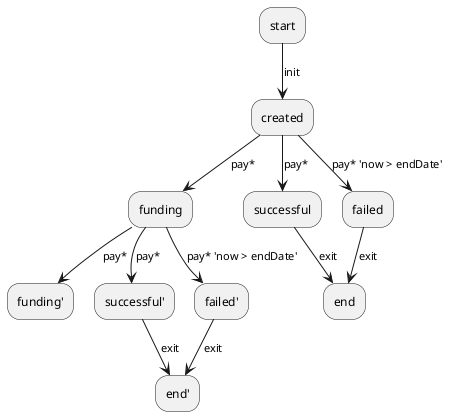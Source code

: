 @startuml CrowdFundingContractStateTest
skinparam Monochrome true
skinparam Shadowing false

' Testfall 1: init pay*'msg.value < goal' pay*'msg.value < goal'
"start" --> [init] "created"
--> [pay*] "funding"
--> [pay*] "funding'"
' Testfall 2: init pay*'now <= endDate & msg.value >= goal'
"created" --> [pay*]"successful"
--> [exit] "end"
' Testfall 3: init pay*'now > endDate'
"created" --> [pay* 'now > endDate']"failed"
--> [exit] "end"
' Testfall 4: init pay*'now <= endDate & msg.value < goal' pay*'now <= endDate & msg.value >= goal', exit
"funding" --> [pay*] "successful'"
"successful'" --> [exit] "end'" 
' Testfall 5: init pay* pay*'now > endDate'
"funding" --> [pay* 'now > endDate'] "failed'" 
"failed'" --> [exit] "end'" 

@enduml